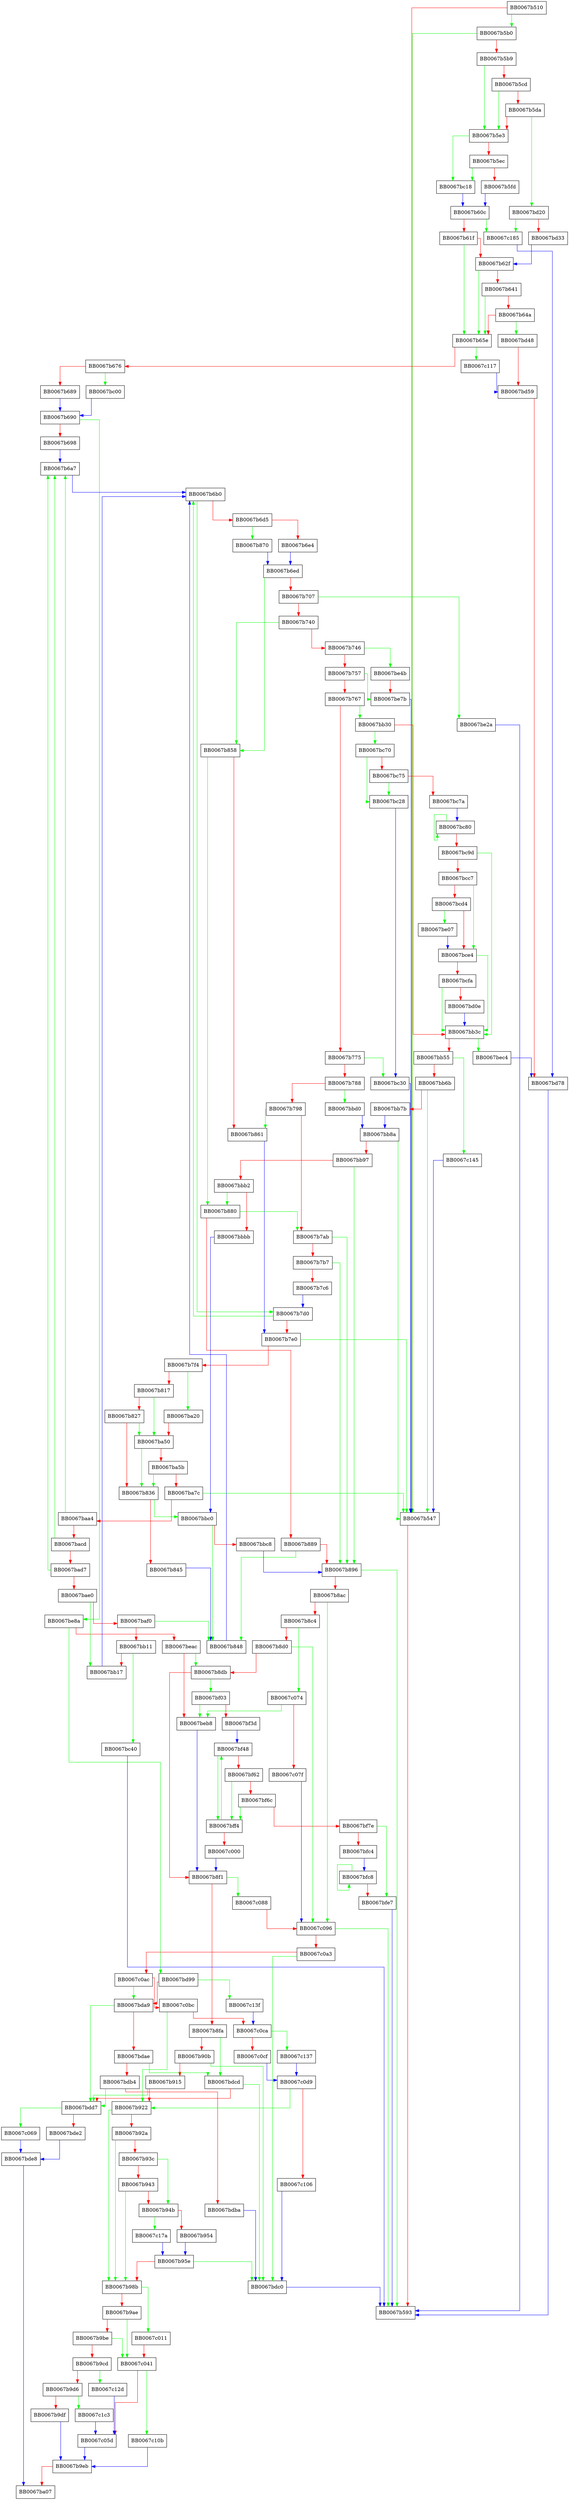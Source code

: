 digraph build_chain {
  node [shape="box"];
  graph [splines=ortho];
  BB0067b510 -> BB0067b5b0 [color="green"];
  BB0067b510 -> BB0067b547 [color="red"];
  BB0067b547 -> BB0067b593 [color="red"];
  BB0067b5b0 -> BB0067b547 [color="green"];
  BB0067b5b0 -> BB0067b5b9 [color="red"];
  BB0067b5b9 -> BB0067b5e3 [color="green"];
  BB0067b5b9 -> BB0067b5cd [color="red"];
  BB0067b5cd -> BB0067b5e3 [color="green"];
  BB0067b5cd -> BB0067b5da [color="red"];
  BB0067b5da -> BB0067bd20 [color="green"];
  BB0067b5da -> BB0067b5e3 [color="red"];
  BB0067b5e3 -> BB0067bc18 [color="green"];
  BB0067b5e3 -> BB0067b5ec [color="red"];
  BB0067b5ec -> BB0067bc18 [color="green"];
  BB0067b5ec -> BB0067b5fd [color="red"];
  BB0067b5fd -> BB0067b60c [color="blue"];
  BB0067b60c -> BB0067c185 [color="green"];
  BB0067b60c -> BB0067b61f [color="red"];
  BB0067b61f -> BB0067b65e [color="green"];
  BB0067b61f -> BB0067b62f [color="red"];
  BB0067b62f -> BB0067b65e [color="green"];
  BB0067b62f -> BB0067b641 [color="red"];
  BB0067b641 -> BB0067b65e [color="green"];
  BB0067b641 -> BB0067b64a [color="red"];
  BB0067b64a -> BB0067bd48 [color="green"];
  BB0067b64a -> BB0067b65e [color="red"];
  BB0067b65e -> BB0067c117 [color="green"];
  BB0067b65e -> BB0067b676 [color="red"];
  BB0067b676 -> BB0067bc00 [color="green"];
  BB0067b676 -> BB0067b689 [color="red"];
  BB0067b689 -> BB0067b690 [color="blue"];
  BB0067b690 -> BB0067be8a [color="green"];
  BB0067b690 -> BB0067b698 [color="red"];
  BB0067b698 -> BB0067b6a7 [color="blue"];
  BB0067b6a7 -> BB0067b6b0 [color="blue"];
  BB0067b6b0 -> BB0067b7d0 [color="green"];
  BB0067b6b0 -> BB0067b6d5 [color="red"];
  BB0067b6d5 -> BB0067b870 [color="green"];
  BB0067b6d5 -> BB0067b6e4 [color="red"];
  BB0067b6e4 -> BB0067b6ed [color="blue"];
  BB0067b6ed -> BB0067b858 [color="green"];
  BB0067b6ed -> BB0067b707 [color="red"];
  BB0067b707 -> BB0067be2a [color="green"];
  BB0067b707 -> BB0067b740 [color="red"];
  BB0067b740 -> BB0067b858 [color="green"];
  BB0067b740 -> BB0067b746 [color="red"];
  BB0067b746 -> BB0067be4b [color="green"];
  BB0067b746 -> BB0067b757 [color="red"];
  BB0067b757 -> BB0067be7b [color="green"];
  BB0067b757 -> BB0067b767 [color="red"];
  BB0067b767 -> BB0067bb30 [color="green"];
  BB0067b767 -> BB0067b775 [color="red"];
  BB0067b775 -> BB0067bc30 [color="green"];
  BB0067b775 -> BB0067b788 [color="red"];
  BB0067b788 -> BB0067bbd0 [color="green"];
  BB0067b788 -> BB0067b798 [color="red"];
  BB0067b798 -> BB0067b861 [color="green"];
  BB0067b798 -> BB0067b7ab [color="red"];
  BB0067b7ab -> BB0067b896 [color="green"];
  BB0067b7ab -> BB0067b7b7 [color="red"];
  BB0067b7b7 -> BB0067b896 [color="green"];
  BB0067b7b7 -> BB0067b7c6 [color="red"];
  BB0067b7c6 -> BB0067b7d0 [color="blue"];
  BB0067b7d0 -> BB0067b6b0 [color="green"];
  BB0067b7d0 -> BB0067b7e0 [color="red"];
  BB0067b7e0 -> BB0067b547 [color="green"];
  BB0067b7e0 -> BB0067b7f4 [color="red"];
  BB0067b7f4 -> BB0067ba20 [color="green"];
  BB0067b7f4 -> BB0067b817 [color="red"];
  BB0067b817 -> BB0067ba50 [color="green"];
  BB0067b817 -> BB0067b827 [color="red"];
  BB0067b827 -> BB0067ba50 [color="green"];
  BB0067b827 -> BB0067b836 [color="red"];
  BB0067b836 -> BB0067bbc0 [color="green"];
  BB0067b836 -> BB0067b845 [color="red"];
  BB0067b845 -> BB0067b848 [color="blue"];
  BB0067b848 -> BB0067b6b0 [color="blue"];
  BB0067b858 -> BB0067b880 [color="green"];
  BB0067b858 -> BB0067b861 [color="red"];
  BB0067b861 -> BB0067b7e0 [color="blue"];
  BB0067b870 -> BB0067b6ed [color="blue"];
  BB0067b880 -> BB0067b7ab [color="green"];
  BB0067b880 -> BB0067b889 [color="red"];
  BB0067b889 -> BB0067b848 [color="green"];
  BB0067b889 -> BB0067b896 [color="red"];
  BB0067b896 -> BB0067b593 [color="green"];
  BB0067b896 -> BB0067b8ac [color="red"];
  BB0067b8ac -> BB0067c096 [color="green"];
  BB0067b8ac -> BB0067b8c4 [color="red"];
  BB0067b8c4 -> BB0067c074 [color="green"];
  BB0067b8c4 -> BB0067b8d0 [color="red"];
  BB0067b8d0 -> BB0067c096 [color="green"];
  BB0067b8d0 -> BB0067b8db [color="red"];
  BB0067b8db -> BB0067bf03 [color="green"];
  BB0067b8db -> BB0067b8f1 [color="red"];
  BB0067b8f1 -> BB0067c088 [color="green"];
  BB0067b8f1 -> BB0067b8fa [color="red"];
  BB0067b8fa -> BB0067bdcd [color="green"];
  BB0067b8fa -> BB0067b90b [color="red"];
  BB0067b90b -> BB0067bdc0 [color="green"];
  BB0067b90b -> BB0067b915 [color="red"];
  BB0067b915 -> BB0067bdd7 [color="green"];
  BB0067b915 -> BB0067b922 [color="red"];
  BB0067b922 -> BB0067b98b [color="green"];
  BB0067b922 -> BB0067b92a [color="red"];
  BB0067b92a -> BB0067b98b [color="green"];
  BB0067b92a -> BB0067b93c [color="red"];
  BB0067b93c -> BB0067b94b [color="green"];
  BB0067b93c -> BB0067b943 [color="red"];
  BB0067b943 -> BB0067b98b [color="green"];
  BB0067b943 -> BB0067b94b [color="red"];
  BB0067b94b -> BB0067c17a [color="green"];
  BB0067b94b -> BB0067b954 [color="red"];
  BB0067b954 -> BB0067b95e [color="blue"];
  BB0067b95e -> BB0067bdc0 [color="green"];
  BB0067b95e -> BB0067b98b [color="red"];
  BB0067b98b -> BB0067c011 [color="green"];
  BB0067b98b -> BB0067b9ae [color="red"];
  BB0067b9ae -> BB0067c041 [color="green"];
  BB0067b9ae -> BB0067b9be [color="red"];
  BB0067b9be -> BB0067c041 [color="green"];
  BB0067b9be -> BB0067b9cd [color="red"];
  BB0067b9cd -> BB0067c12d [color="green"];
  BB0067b9cd -> BB0067b9d6 [color="red"];
  BB0067b9d6 -> BB0067c1c3 [color="green"];
  BB0067b9d6 -> BB0067b9df [color="red"];
  BB0067b9df -> BB0067b9eb [color="blue"];
  BB0067b9eb -> BB0067ba07 [color="red"];
  BB0067ba20 -> BB0067ba50 [color="red"];
  BB0067ba50 -> BB0067b836 [color="green"];
  BB0067ba50 -> BB0067ba5b [color="red"];
  BB0067ba5b -> BB0067b836 [color="green"];
  BB0067ba5b -> BB0067ba7c [color="red"];
  BB0067ba7c -> BB0067b547 [color="green"];
  BB0067ba7c -> BB0067baa4 [color="red"];
  BB0067baa4 -> BB0067b6a7 [color="green"];
  BB0067baa4 -> BB0067bacd [color="red"];
  BB0067bacd -> BB0067b6a7 [color="green"];
  BB0067bacd -> BB0067bad7 [color="red"];
  BB0067bad7 -> BB0067b6a7 [color="green"];
  BB0067bad7 -> BB0067bae0 [color="red"];
  BB0067bae0 -> BB0067bb17 [color="green"];
  BB0067bae0 -> BB0067baf0 [color="red"];
  BB0067baf0 -> BB0067b848 [color="green"];
  BB0067baf0 -> BB0067bb11 [color="red"];
  BB0067bb11 -> BB0067bc40 [color="green"];
  BB0067bb11 -> BB0067bb17 [color="red"];
  BB0067bb17 -> BB0067b6b0 [color="blue"];
  BB0067bb30 -> BB0067bc70 [color="green"];
  BB0067bb30 -> BB0067bb3c [color="red"];
  BB0067bb3c -> BB0067bec4 [color="green"];
  BB0067bb3c -> BB0067bb55 [color="red"];
  BB0067bb55 -> BB0067c145 [color="green"];
  BB0067bb55 -> BB0067bb6b [color="red"];
  BB0067bb6b -> BB0067b547 [color="green"];
  BB0067bb6b -> BB0067bb7b [color="red"];
  BB0067bb7b -> BB0067bb8a [color="blue"];
  BB0067bb8a -> BB0067b547 [color="green"];
  BB0067bb8a -> BB0067bb97 [color="red"];
  BB0067bb97 -> BB0067b896 [color="green"];
  BB0067bb97 -> BB0067bbb2 [color="red"];
  BB0067bbb2 -> BB0067b880 [color="green"];
  BB0067bbb2 -> BB0067bbbb [color="red"];
  BB0067bbbb -> BB0067bbc0 [color="blue"];
  BB0067bbc0 -> BB0067b848 [color="green"];
  BB0067bbc0 -> BB0067bbc8 [color="red"];
  BB0067bbc8 -> BB0067b896 [color="blue"];
  BB0067bbd0 -> BB0067bb8a [color="blue"];
  BB0067bc00 -> BB0067b690 [color="blue"];
  BB0067bc18 -> BB0067b60c [color="blue"];
  BB0067bc28 -> BB0067bc30 [color="blue"];
  BB0067bc30 -> BB0067b547 [color="blue"];
  BB0067bc40 -> BB0067b593 [color="blue"];
  BB0067bc70 -> BB0067bc28 [color="green"];
  BB0067bc70 -> BB0067bc75 [color="red"];
  BB0067bc75 -> BB0067bc28 [color="green"];
  BB0067bc75 -> BB0067bc7a [color="red"];
  BB0067bc7a -> BB0067bc80 [color="blue"];
  BB0067bc80 -> BB0067bc80 [color="green"];
  BB0067bc80 -> BB0067bc9d [color="red"];
  BB0067bc9d -> BB0067bb3c [color="green"];
  BB0067bc9d -> BB0067bcc7 [color="red"];
  BB0067bcc7 -> BB0067bce4 [color="green"];
  BB0067bcc7 -> BB0067bcd4 [color="red"];
  BB0067bcd4 -> BB0067be07 [color="green"];
  BB0067bcd4 -> BB0067bce4 [color="red"];
  BB0067bce4 -> BB0067bb3c [color="green"];
  BB0067bce4 -> BB0067bcfa [color="red"];
  BB0067bcfa -> BB0067bb3c [color="green"];
  BB0067bcfa -> BB0067bd0e [color="red"];
  BB0067bd0e -> BB0067bb3c [color="blue"];
  BB0067bd20 -> BB0067c185 [color="green"];
  BB0067bd20 -> BB0067bd33 [color="red"];
  BB0067bd33 -> BB0067b62f [color="blue"];
  BB0067bd48 -> BB0067bd59 [color="red"];
  BB0067bd59 -> BB0067bd78 [color="red"];
  BB0067bd78 -> BB0067b593 [color="blue"];
  BB0067bd99 -> BB0067c13f [color="green"];
  BB0067bd99 -> BB0067bda9 [color="red"];
  BB0067bda9 -> BB0067bdd7 [color="green"];
  BB0067bda9 -> BB0067bdae [color="red"];
  BB0067bdae -> BB0067bdcd [color="green"];
  BB0067bdae -> BB0067bdb4 [color="red"];
  BB0067bdb4 -> BB0067bdd7 [color="green"];
  BB0067bdb4 -> BB0067bdba [color="red"];
  BB0067bdba -> BB0067bdc0 [color="blue"];
  BB0067bdc0 -> BB0067b593 [color="blue"];
  BB0067bdcd -> BB0067bdc0 [color="green"];
  BB0067bdcd -> BB0067bdd7 [color="red"];
  BB0067bdd7 -> BB0067c069 [color="green"];
  BB0067bdd7 -> BB0067bde2 [color="red"];
  BB0067bde2 -> BB0067bde8 [color="blue"];
  BB0067bde8 -> BB0067ba07 [color="blue"];
  BB0067be07 -> BB0067bce4 [color="blue"];
  BB0067be2a -> BB0067b593 [color="blue"];
  BB0067be4b -> BB0067be7b [color="red"];
  BB0067be7b -> BB0067b547 [color="blue"];
  BB0067be8a -> BB0067bd99 [color="green"];
  BB0067be8a -> BB0067beac [color="red"];
  BB0067beac -> BB0067b8db [color="green"];
  BB0067beac -> BB0067beb8 [color="red"];
  BB0067beb8 -> BB0067b8f1 [color="blue"];
  BB0067bec4 -> BB0067bd78 [color="blue"];
  BB0067bf03 -> BB0067beb8 [color="green"];
  BB0067bf03 -> BB0067bf3d [color="red"];
  BB0067bf3d -> BB0067bf48 [color="blue"];
  BB0067bf48 -> BB0067bff4 [color="green"];
  BB0067bf48 -> BB0067bf62 [color="red"];
  BB0067bf62 -> BB0067bff4 [color="green"];
  BB0067bf62 -> BB0067bf6c [color="red"];
  BB0067bf6c -> BB0067bff4 [color="green"];
  BB0067bf6c -> BB0067bf7e [color="red"];
  BB0067bf7e -> BB0067bfe7 [color="green"];
  BB0067bf7e -> BB0067bfc4 [color="red"];
  BB0067bfc4 -> BB0067bfc8 [color="blue"];
  BB0067bfc8 -> BB0067bfc8 [color="green"];
  BB0067bfc8 -> BB0067bfe7 [color="red"];
  BB0067bfe7 -> BB0067b593 [color="blue"];
  BB0067bff4 -> BB0067bf48 [color="green"];
  BB0067bff4 -> BB0067c000 [color="red"];
  BB0067c000 -> BB0067b8f1 [color="blue"];
  BB0067c011 -> BB0067c041 [color="red"];
  BB0067c041 -> BB0067c10b [color="green"];
  BB0067c041 -> BB0067c05d [color="red"];
  BB0067c05d -> BB0067b9eb [color="blue"];
  BB0067c069 -> BB0067bde8 [color="blue"];
  BB0067c074 -> BB0067beb8 [color="green"];
  BB0067c074 -> BB0067c07f [color="red"];
  BB0067c07f -> BB0067c096 [color="blue"];
  BB0067c088 -> BB0067c096 [color="red"];
  BB0067c096 -> BB0067b593 [color="green"];
  BB0067c096 -> BB0067c0a3 [color="red"];
  BB0067c0a3 -> BB0067bdc0 [color="green"];
  BB0067c0a3 -> BB0067c0ac [color="red"];
  BB0067c0ac -> BB0067bda9 [color="green"];
  BB0067c0ac -> BB0067c0bc [color="red"];
  BB0067c0bc -> BB0067b922 [color="green"];
  BB0067c0bc -> BB0067c0ca [color="red"];
  BB0067c0ca -> BB0067c137 [color="green"];
  BB0067c0ca -> BB0067c0cf [color="red"];
  BB0067c0cf -> BB0067c0d9 [color="blue"];
  BB0067c0d9 -> BB0067b922 [color="green"];
  BB0067c0d9 -> BB0067c106 [color="red"];
  BB0067c106 -> BB0067bdc0 [color="blue"];
  BB0067c10b -> BB0067b9eb [color="blue"];
  BB0067c117 -> BB0067bd59 [color="blue"];
  BB0067c12d -> BB0067c05d [color="blue"];
  BB0067c137 -> BB0067c0d9 [color="blue"];
  BB0067c13f -> BB0067c0ca [color="blue"];
  BB0067c145 -> BB0067b547 [color="blue"];
  BB0067c17a -> BB0067b95e [color="blue"];
  BB0067c185 -> BB0067bd78 [color="blue"];
  BB0067c1c3 -> BB0067c05d [color="blue"];
}